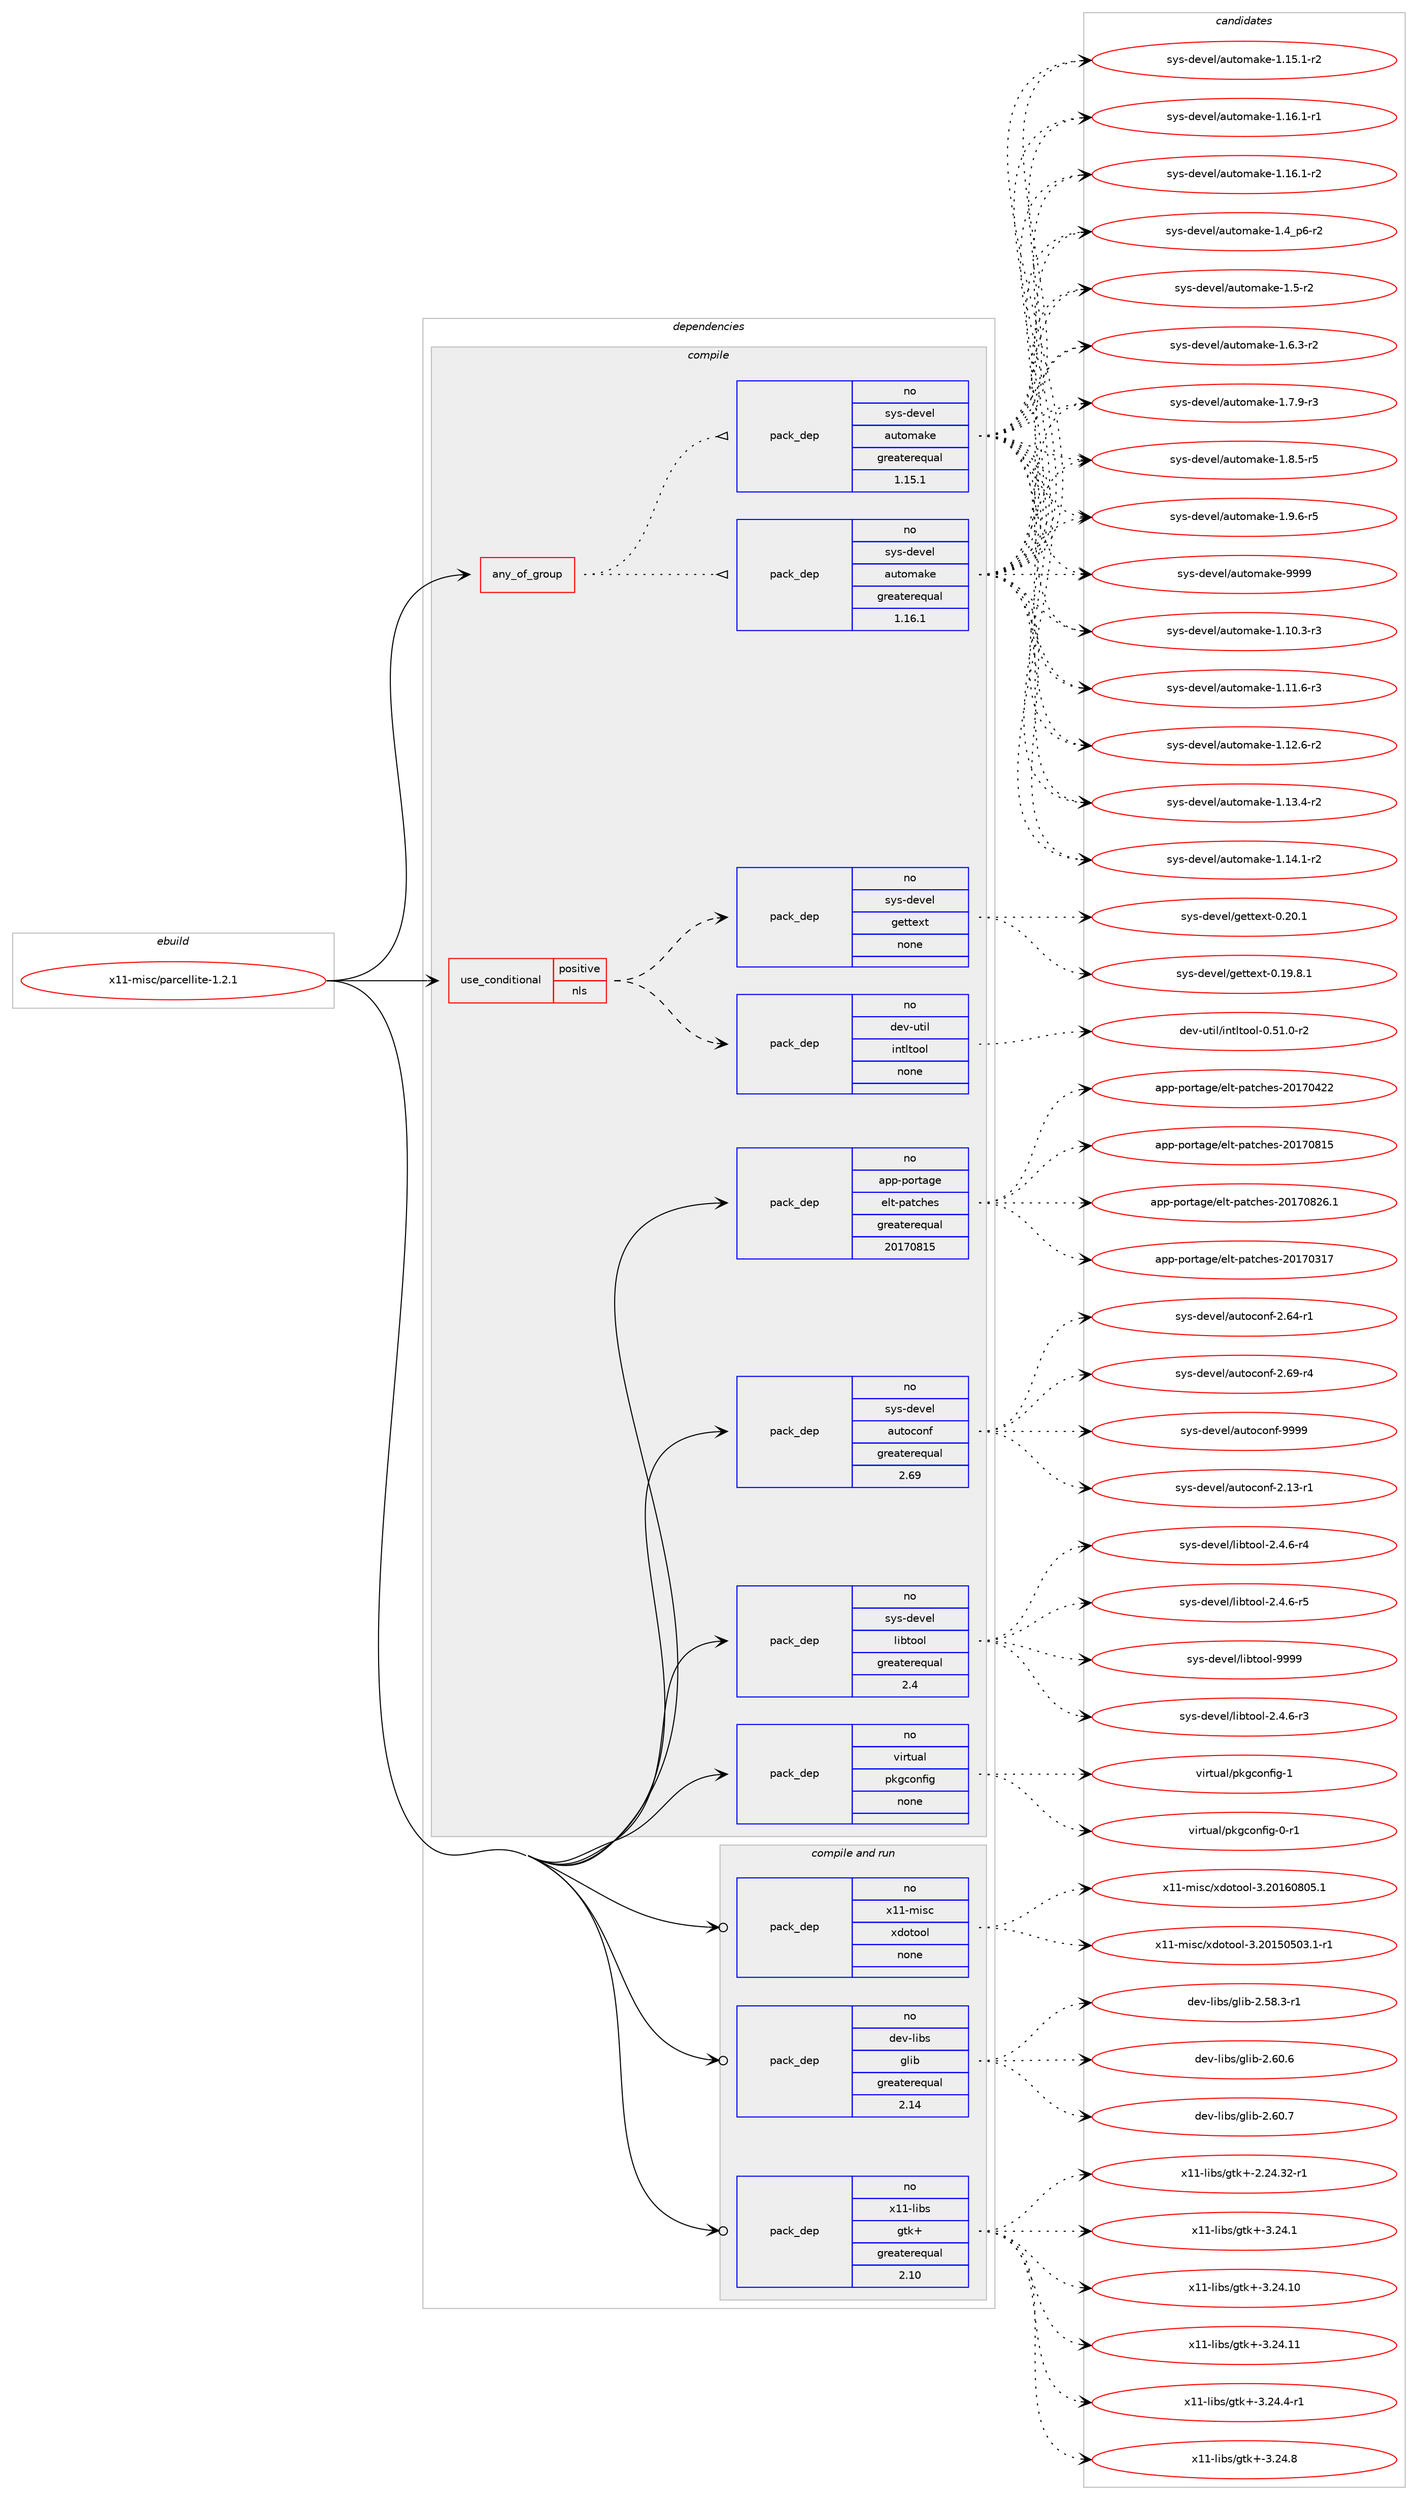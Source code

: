 digraph prolog {

# *************
# Graph options
# *************

newrank=true;
concentrate=true;
compound=true;
graph [rankdir=LR,fontname=Helvetica,fontsize=10,ranksep=1.5];#, ranksep=2.5, nodesep=0.2];
edge  [arrowhead=vee];
node  [fontname=Helvetica,fontsize=10];

# **********
# The ebuild
# **********

subgraph cluster_leftcol {
color=gray;
rank=same;
label=<<i>ebuild</i>>;
id [label="x11-misc/parcellite-1.2.1", color=red, width=4, href="../x11-misc/parcellite-1.2.1.svg"];
}

# ****************
# The dependencies
# ****************

subgraph cluster_midcol {
color=gray;
label=<<i>dependencies</i>>;
subgraph cluster_compile {
fillcolor="#eeeeee";
style=filled;
label=<<i>compile</i>>;
subgraph any16093 {
dependency919896 [label=<<TABLE BORDER="0" CELLBORDER="1" CELLSPACING="0" CELLPADDING="4"><TR><TD CELLPADDING="10">any_of_group</TD></TR></TABLE>>, shape=none, color=red];subgraph pack683355 {
dependency919897 [label=<<TABLE BORDER="0" CELLBORDER="1" CELLSPACING="0" CELLPADDING="4" WIDTH="220"><TR><TD ROWSPAN="6" CELLPADDING="30">pack_dep</TD></TR><TR><TD WIDTH="110">no</TD></TR><TR><TD>sys-devel</TD></TR><TR><TD>automake</TD></TR><TR><TD>greaterequal</TD></TR><TR><TD>1.16.1</TD></TR></TABLE>>, shape=none, color=blue];
}
dependency919896:e -> dependency919897:w [weight=20,style="dotted",arrowhead="oinv"];
subgraph pack683356 {
dependency919898 [label=<<TABLE BORDER="0" CELLBORDER="1" CELLSPACING="0" CELLPADDING="4" WIDTH="220"><TR><TD ROWSPAN="6" CELLPADDING="30">pack_dep</TD></TR><TR><TD WIDTH="110">no</TD></TR><TR><TD>sys-devel</TD></TR><TR><TD>automake</TD></TR><TR><TD>greaterequal</TD></TR><TR><TD>1.15.1</TD></TR></TABLE>>, shape=none, color=blue];
}
dependency919896:e -> dependency919898:w [weight=20,style="dotted",arrowhead="oinv"];
}
id:e -> dependency919896:w [weight=20,style="solid",arrowhead="vee"];
subgraph cond219857 {
dependency919899 [label=<<TABLE BORDER="0" CELLBORDER="1" CELLSPACING="0" CELLPADDING="4"><TR><TD ROWSPAN="3" CELLPADDING="10">use_conditional</TD></TR><TR><TD>positive</TD></TR><TR><TD>nls</TD></TR></TABLE>>, shape=none, color=red];
subgraph pack683357 {
dependency919900 [label=<<TABLE BORDER="0" CELLBORDER="1" CELLSPACING="0" CELLPADDING="4" WIDTH="220"><TR><TD ROWSPAN="6" CELLPADDING="30">pack_dep</TD></TR><TR><TD WIDTH="110">no</TD></TR><TR><TD>dev-util</TD></TR><TR><TD>intltool</TD></TR><TR><TD>none</TD></TR><TR><TD></TD></TR></TABLE>>, shape=none, color=blue];
}
dependency919899:e -> dependency919900:w [weight=20,style="dashed",arrowhead="vee"];
subgraph pack683358 {
dependency919901 [label=<<TABLE BORDER="0" CELLBORDER="1" CELLSPACING="0" CELLPADDING="4" WIDTH="220"><TR><TD ROWSPAN="6" CELLPADDING="30">pack_dep</TD></TR><TR><TD WIDTH="110">no</TD></TR><TR><TD>sys-devel</TD></TR><TR><TD>gettext</TD></TR><TR><TD>none</TD></TR><TR><TD></TD></TR></TABLE>>, shape=none, color=blue];
}
dependency919899:e -> dependency919901:w [weight=20,style="dashed",arrowhead="vee"];
}
id:e -> dependency919899:w [weight=20,style="solid",arrowhead="vee"];
subgraph pack683359 {
dependency919902 [label=<<TABLE BORDER="0" CELLBORDER="1" CELLSPACING="0" CELLPADDING="4" WIDTH="220"><TR><TD ROWSPAN="6" CELLPADDING="30">pack_dep</TD></TR><TR><TD WIDTH="110">no</TD></TR><TR><TD>app-portage</TD></TR><TR><TD>elt-patches</TD></TR><TR><TD>greaterequal</TD></TR><TR><TD>20170815</TD></TR></TABLE>>, shape=none, color=blue];
}
id:e -> dependency919902:w [weight=20,style="solid",arrowhead="vee"];
subgraph pack683360 {
dependency919903 [label=<<TABLE BORDER="0" CELLBORDER="1" CELLSPACING="0" CELLPADDING="4" WIDTH="220"><TR><TD ROWSPAN="6" CELLPADDING="30">pack_dep</TD></TR><TR><TD WIDTH="110">no</TD></TR><TR><TD>sys-devel</TD></TR><TR><TD>autoconf</TD></TR><TR><TD>greaterequal</TD></TR><TR><TD>2.69</TD></TR></TABLE>>, shape=none, color=blue];
}
id:e -> dependency919903:w [weight=20,style="solid",arrowhead="vee"];
subgraph pack683361 {
dependency919904 [label=<<TABLE BORDER="0" CELLBORDER="1" CELLSPACING="0" CELLPADDING="4" WIDTH="220"><TR><TD ROWSPAN="6" CELLPADDING="30">pack_dep</TD></TR><TR><TD WIDTH="110">no</TD></TR><TR><TD>sys-devel</TD></TR><TR><TD>libtool</TD></TR><TR><TD>greaterequal</TD></TR><TR><TD>2.4</TD></TR></TABLE>>, shape=none, color=blue];
}
id:e -> dependency919904:w [weight=20,style="solid",arrowhead="vee"];
subgraph pack683362 {
dependency919905 [label=<<TABLE BORDER="0" CELLBORDER="1" CELLSPACING="0" CELLPADDING="4" WIDTH="220"><TR><TD ROWSPAN="6" CELLPADDING="30">pack_dep</TD></TR><TR><TD WIDTH="110">no</TD></TR><TR><TD>virtual</TD></TR><TR><TD>pkgconfig</TD></TR><TR><TD>none</TD></TR><TR><TD></TD></TR></TABLE>>, shape=none, color=blue];
}
id:e -> dependency919905:w [weight=20,style="solid",arrowhead="vee"];
}
subgraph cluster_compileandrun {
fillcolor="#eeeeee";
style=filled;
label=<<i>compile and run</i>>;
subgraph pack683363 {
dependency919906 [label=<<TABLE BORDER="0" CELLBORDER="1" CELLSPACING="0" CELLPADDING="4" WIDTH="220"><TR><TD ROWSPAN="6" CELLPADDING="30">pack_dep</TD></TR><TR><TD WIDTH="110">no</TD></TR><TR><TD>dev-libs</TD></TR><TR><TD>glib</TD></TR><TR><TD>greaterequal</TD></TR><TR><TD>2.14</TD></TR></TABLE>>, shape=none, color=blue];
}
id:e -> dependency919906:w [weight=20,style="solid",arrowhead="odotvee"];
subgraph pack683364 {
dependency919907 [label=<<TABLE BORDER="0" CELLBORDER="1" CELLSPACING="0" CELLPADDING="4" WIDTH="220"><TR><TD ROWSPAN="6" CELLPADDING="30">pack_dep</TD></TR><TR><TD WIDTH="110">no</TD></TR><TR><TD>x11-libs</TD></TR><TR><TD>gtk+</TD></TR><TR><TD>greaterequal</TD></TR><TR><TD>2.10</TD></TR></TABLE>>, shape=none, color=blue];
}
id:e -> dependency919907:w [weight=20,style="solid",arrowhead="odotvee"];
subgraph pack683365 {
dependency919908 [label=<<TABLE BORDER="0" CELLBORDER="1" CELLSPACING="0" CELLPADDING="4" WIDTH="220"><TR><TD ROWSPAN="6" CELLPADDING="30">pack_dep</TD></TR><TR><TD WIDTH="110">no</TD></TR><TR><TD>x11-misc</TD></TR><TR><TD>xdotool</TD></TR><TR><TD>none</TD></TR><TR><TD></TD></TR></TABLE>>, shape=none, color=blue];
}
id:e -> dependency919908:w [weight=20,style="solid",arrowhead="odotvee"];
}
subgraph cluster_run {
fillcolor="#eeeeee";
style=filled;
label=<<i>run</i>>;
}
}

# **************
# The candidates
# **************

subgraph cluster_choices {
rank=same;
color=gray;
label=<<i>candidates</i>>;

subgraph choice683355 {
color=black;
nodesep=1;
choice11512111545100101118101108479711711611110997107101454946494846514511451 [label="sys-devel/automake-1.10.3-r3", color=red, width=4,href="../sys-devel/automake-1.10.3-r3.svg"];
choice11512111545100101118101108479711711611110997107101454946494946544511451 [label="sys-devel/automake-1.11.6-r3", color=red, width=4,href="../sys-devel/automake-1.11.6-r3.svg"];
choice11512111545100101118101108479711711611110997107101454946495046544511450 [label="sys-devel/automake-1.12.6-r2", color=red, width=4,href="../sys-devel/automake-1.12.6-r2.svg"];
choice11512111545100101118101108479711711611110997107101454946495146524511450 [label="sys-devel/automake-1.13.4-r2", color=red, width=4,href="../sys-devel/automake-1.13.4-r2.svg"];
choice11512111545100101118101108479711711611110997107101454946495246494511450 [label="sys-devel/automake-1.14.1-r2", color=red, width=4,href="../sys-devel/automake-1.14.1-r2.svg"];
choice11512111545100101118101108479711711611110997107101454946495346494511450 [label="sys-devel/automake-1.15.1-r2", color=red, width=4,href="../sys-devel/automake-1.15.1-r2.svg"];
choice11512111545100101118101108479711711611110997107101454946495446494511449 [label="sys-devel/automake-1.16.1-r1", color=red, width=4,href="../sys-devel/automake-1.16.1-r1.svg"];
choice11512111545100101118101108479711711611110997107101454946495446494511450 [label="sys-devel/automake-1.16.1-r2", color=red, width=4,href="../sys-devel/automake-1.16.1-r2.svg"];
choice115121115451001011181011084797117116111109971071014549465295112544511450 [label="sys-devel/automake-1.4_p6-r2", color=red, width=4,href="../sys-devel/automake-1.4_p6-r2.svg"];
choice11512111545100101118101108479711711611110997107101454946534511450 [label="sys-devel/automake-1.5-r2", color=red, width=4,href="../sys-devel/automake-1.5-r2.svg"];
choice115121115451001011181011084797117116111109971071014549465446514511450 [label="sys-devel/automake-1.6.3-r2", color=red, width=4,href="../sys-devel/automake-1.6.3-r2.svg"];
choice115121115451001011181011084797117116111109971071014549465546574511451 [label="sys-devel/automake-1.7.9-r3", color=red, width=4,href="../sys-devel/automake-1.7.9-r3.svg"];
choice115121115451001011181011084797117116111109971071014549465646534511453 [label="sys-devel/automake-1.8.5-r5", color=red, width=4,href="../sys-devel/automake-1.8.5-r5.svg"];
choice115121115451001011181011084797117116111109971071014549465746544511453 [label="sys-devel/automake-1.9.6-r5", color=red, width=4,href="../sys-devel/automake-1.9.6-r5.svg"];
choice115121115451001011181011084797117116111109971071014557575757 [label="sys-devel/automake-9999", color=red, width=4,href="../sys-devel/automake-9999.svg"];
dependency919897:e -> choice11512111545100101118101108479711711611110997107101454946494846514511451:w [style=dotted,weight="100"];
dependency919897:e -> choice11512111545100101118101108479711711611110997107101454946494946544511451:w [style=dotted,weight="100"];
dependency919897:e -> choice11512111545100101118101108479711711611110997107101454946495046544511450:w [style=dotted,weight="100"];
dependency919897:e -> choice11512111545100101118101108479711711611110997107101454946495146524511450:w [style=dotted,weight="100"];
dependency919897:e -> choice11512111545100101118101108479711711611110997107101454946495246494511450:w [style=dotted,weight="100"];
dependency919897:e -> choice11512111545100101118101108479711711611110997107101454946495346494511450:w [style=dotted,weight="100"];
dependency919897:e -> choice11512111545100101118101108479711711611110997107101454946495446494511449:w [style=dotted,weight="100"];
dependency919897:e -> choice11512111545100101118101108479711711611110997107101454946495446494511450:w [style=dotted,weight="100"];
dependency919897:e -> choice115121115451001011181011084797117116111109971071014549465295112544511450:w [style=dotted,weight="100"];
dependency919897:e -> choice11512111545100101118101108479711711611110997107101454946534511450:w [style=dotted,weight="100"];
dependency919897:e -> choice115121115451001011181011084797117116111109971071014549465446514511450:w [style=dotted,weight="100"];
dependency919897:e -> choice115121115451001011181011084797117116111109971071014549465546574511451:w [style=dotted,weight="100"];
dependency919897:e -> choice115121115451001011181011084797117116111109971071014549465646534511453:w [style=dotted,weight="100"];
dependency919897:e -> choice115121115451001011181011084797117116111109971071014549465746544511453:w [style=dotted,weight="100"];
dependency919897:e -> choice115121115451001011181011084797117116111109971071014557575757:w [style=dotted,weight="100"];
}
subgraph choice683356 {
color=black;
nodesep=1;
choice11512111545100101118101108479711711611110997107101454946494846514511451 [label="sys-devel/automake-1.10.3-r3", color=red, width=4,href="../sys-devel/automake-1.10.3-r3.svg"];
choice11512111545100101118101108479711711611110997107101454946494946544511451 [label="sys-devel/automake-1.11.6-r3", color=red, width=4,href="../sys-devel/automake-1.11.6-r3.svg"];
choice11512111545100101118101108479711711611110997107101454946495046544511450 [label="sys-devel/automake-1.12.6-r2", color=red, width=4,href="../sys-devel/automake-1.12.6-r2.svg"];
choice11512111545100101118101108479711711611110997107101454946495146524511450 [label="sys-devel/automake-1.13.4-r2", color=red, width=4,href="../sys-devel/automake-1.13.4-r2.svg"];
choice11512111545100101118101108479711711611110997107101454946495246494511450 [label="sys-devel/automake-1.14.1-r2", color=red, width=4,href="../sys-devel/automake-1.14.1-r2.svg"];
choice11512111545100101118101108479711711611110997107101454946495346494511450 [label="sys-devel/automake-1.15.1-r2", color=red, width=4,href="../sys-devel/automake-1.15.1-r2.svg"];
choice11512111545100101118101108479711711611110997107101454946495446494511449 [label="sys-devel/automake-1.16.1-r1", color=red, width=4,href="../sys-devel/automake-1.16.1-r1.svg"];
choice11512111545100101118101108479711711611110997107101454946495446494511450 [label="sys-devel/automake-1.16.1-r2", color=red, width=4,href="../sys-devel/automake-1.16.1-r2.svg"];
choice115121115451001011181011084797117116111109971071014549465295112544511450 [label="sys-devel/automake-1.4_p6-r2", color=red, width=4,href="../sys-devel/automake-1.4_p6-r2.svg"];
choice11512111545100101118101108479711711611110997107101454946534511450 [label="sys-devel/automake-1.5-r2", color=red, width=4,href="../sys-devel/automake-1.5-r2.svg"];
choice115121115451001011181011084797117116111109971071014549465446514511450 [label="sys-devel/automake-1.6.3-r2", color=red, width=4,href="../sys-devel/automake-1.6.3-r2.svg"];
choice115121115451001011181011084797117116111109971071014549465546574511451 [label="sys-devel/automake-1.7.9-r3", color=red, width=4,href="../sys-devel/automake-1.7.9-r3.svg"];
choice115121115451001011181011084797117116111109971071014549465646534511453 [label="sys-devel/automake-1.8.5-r5", color=red, width=4,href="../sys-devel/automake-1.8.5-r5.svg"];
choice115121115451001011181011084797117116111109971071014549465746544511453 [label="sys-devel/automake-1.9.6-r5", color=red, width=4,href="../sys-devel/automake-1.9.6-r5.svg"];
choice115121115451001011181011084797117116111109971071014557575757 [label="sys-devel/automake-9999", color=red, width=4,href="../sys-devel/automake-9999.svg"];
dependency919898:e -> choice11512111545100101118101108479711711611110997107101454946494846514511451:w [style=dotted,weight="100"];
dependency919898:e -> choice11512111545100101118101108479711711611110997107101454946494946544511451:w [style=dotted,weight="100"];
dependency919898:e -> choice11512111545100101118101108479711711611110997107101454946495046544511450:w [style=dotted,weight="100"];
dependency919898:e -> choice11512111545100101118101108479711711611110997107101454946495146524511450:w [style=dotted,weight="100"];
dependency919898:e -> choice11512111545100101118101108479711711611110997107101454946495246494511450:w [style=dotted,weight="100"];
dependency919898:e -> choice11512111545100101118101108479711711611110997107101454946495346494511450:w [style=dotted,weight="100"];
dependency919898:e -> choice11512111545100101118101108479711711611110997107101454946495446494511449:w [style=dotted,weight="100"];
dependency919898:e -> choice11512111545100101118101108479711711611110997107101454946495446494511450:w [style=dotted,weight="100"];
dependency919898:e -> choice115121115451001011181011084797117116111109971071014549465295112544511450:w [style=dotted,weight="100"];
dependency919898:e -> choice11512111545100101118101108479711711611110997107101454946534511450:w [style=dotted,weight="100"];
dependency919898:e -> choice115121115451001011181011084797117116111109971071014549465446514511450:w [style=dotted,weight="100"];
dependency919898:e -> choice115121115451001011181011084797117116111109971071014549465546574511451:w [style=dotted,weight="100"];
dependency919898:e -> choice115121115451001011181011084797117116111109971071014549465646534511453:w [style=dotted,weight="100"];
dependency919898:e -> choice115121115451001011181011084797117116111109971071014549465746544511453:w [style=dotted,weight="100"];
dependency919898:e -> choice115121115451001011181011084797117116111109971071014557575757:w [style=dotted,weight="100"];
}
subgraph choice683357 {
color=black;
nodesep=1;
choice1001011184511711610510847105110116108116111111108454846534946484511450 [label="dev-util/intltool-0.51.0-r2", color=red, width=4,href="../dev-util/intltool-0.51.0-r2.svg"];
dependency919900:e -> choice1001011184511711610510847105110116108116111111108454846534946484511450:w [style=dotted,weight="100"];
}
subgraph choice683358 {
color=black;
nodesep=1;
choice1151211154510010111810110847103101116116101120116454846495746564649 [label="sys-devel/gettext-0.19.8.1", color=red, width=4,href="../sys-devel/gettext-0.19.8.1.svg"];
choice115121115451001011181011084710310111611610112011645484650484649 [label="sys-devel/gettext-0.20.1", color=red, width=4,href="../sys-devel/gettext-0.20.1.svg"];
dependency919901:e -> choice1151211154510010111810110847103101116116101120116454846495746564649:w [style=dotted,weight="100"];
dependency919901:e -> choice115121115451001011181011084710310111611610112011645484650484649:w [style=dotted,weight="100"];
}
subgraph choice683359 {
color=black;
nodesep=1;
choice97112112451121111141169710310147101108116451129711699104101115455048495548514955 [label="app-portage/elt-patches-20170317", color=red, width=4,href="../app-portage/elt-patches-20170317.svg"];
choice97112112451121111141169710310147101108116451129711699104101115455048495548525050 [label="app-portage/elt-patches-20170422", color=red, width=4,href="../app-portage/elt-patches-20170422.svg"];
choice97112112451121111141169710310147101108116451129711699104101115455048495548564953 [label="app-portage/elt-patches-20170815", color=red, width=4,href="../app-portage/elt-patches-20170815.svg"];
choice971121124511211111411697103101471011081164511297116991041011154550484955485650544649 [label="app-portage/elt-patches-20170826.1", color=red, width=4,href="../app-portage/elt-patches-20170826.1.svg"];
dependency919902:e -> choice97112112451121111141169710310147101108116451129711699104101115455048495548514955:w [style=dotted,weight="100"];
dependency919902:e -> choice97112112451121111141169710310147101108116451129711699104101115455048495548525050:w [style=dotted,weight="100"];
dependency919902:e -> choice97112112451121111141169710310147101108116451129711699104101115455048495548564953:w [style=dotted,weight="100"];
dependency919902:e -> choice971121124511211111411697103101471011081164511297116991041011154550484955485650544649:w [style=dotted,weight="100"];
}
subgraph choice683360 {
color=black;
nodesep=1;
choice1151211154510010111810110847971171161119911111010245504649514511449 [label="sys-devel/autoconf-2.13-r1", color=red, width=4,href="../sys-devel/autoconf-2.13-r1.svg"];
choice1151211154510010111810110847971171161119911111010245504654524511449 [label="sys-devel/autoconf-2.64-r1", color=red, width=4,href="../sys-devel/autoconf-2.64-r1.svg"];
choice1151211154510010111810110847971171161119911111010245504654574511452 [label="sys-devel/autoconf-2.69-r4", color=red, width=4,href="../sys-devel/autoconf-2.69-r4.svg"];
choice115121115451001011181011084797117116111991111101024557575757 [label="sys-devel/autoconf-9999", color=red, width=4,href="../sys-devel/autoconf-9999.svg"];
dependency919903:e -> choice1151211154510010111810110847971171161119911111010245504649514511449:w [style=dotted,weight="100"];
dependency919903:e -> choice1151211154510010111810110847971171161119911111010245504654524511449:w [style=dotted,weight="100"];
dependency919903:e -> choice1151211154510010111810110847971171161119911111010245504654574511452:w [style=dotted,weight="100"];
dependency919903:e -> choice115121115451001011181011084797117116111991111101024557575757:w [style=dotted,weight="100"];
}
subgraph choice683361 {
color=black;
nodesep=1;
choice1151211154510010111810110847108105981161111111084550465246544511451 [label="sys-devel/libtool-2.4.6-r3", color=red, width=4,href="../sys-devel/libtool-2.4.6-r3.svg"];
choice1151211154510010111810110847108105981161111111084550465246544511452 [label="sys-devel/libtool-2.4.6-r4", color=red, width=4,href="../sys-devel/libtool-2.4.6-r4.svg"];
choice1151211154510010111810110847108105981161111111084550465246544511453 [label="sys-devel/libtool-2.4.6-r5", color=red, width=4,href="../sys-devel/libtool-2.4.6-r5.svg"];
choice1151211154510010111810110847108105981161111111084557575757 [label="sys-devel/libtool-9999", color=red, width=4,href="../sys-devel/libtool-9999.svg"];
dependency919904:e -> choice1151211154510010111810110847108105981161111111084550465246544511451:w [style=dotted,weight="100"];
dependency919904:e -> choice1151211154510010111810110847108105981161111111084550465246544511452:w [style=dotted,weight="100"];
dependency919904:e -> choice1151211154510010111810110847108105981161111111084550465246544511453:w [style=dotted,weight="100"];
dependency919904:e -> choice1151211154510010111810110847108105981161111111084557575757:w [style=dotted,weight="100"];
}
subgraph choice683362 {
color=black;
nodesep=1;
choice11810511411611797108471121071039911111010210510345484511449 [label="virtual/pkgconfig-0-r1", color=red, width=4,href="../virtual/pkgconfig-0-r1.svg"];
choice1181051141161179710847112107103991111101021051034549 [label="virtual/pkgconfig-1", color=red, width=4,href="../virtual/pkgconfig-1.svg"];
dependency919905:e -> choice11810511411611797108471121071039911111010210510345484511449:w [style=dotted,weight="100"];
dependency919905:e -> choice1181051141161179710847112107103991111101021051034549:w [style=dotted,weight="100"];
}
subgraph choice683363 {
color=black;
nodesep=1;
choice10010111845108105981154710310810598455046535646514511449 [label="dev-libs/glib-2.58.3-r1", color=red, width=4,href="../dev-libs/glib-2.58.3-r1.svg"];
choice1001011184510810598115471031081059845504654484654 [label="dev-libs/glib-2.60.6", color=red, width=4,href="../dev-libs/glib-2.60.6.svg"];
choice1001011184510810598115471031081059845504654484655 [label="dev-libs/glib-2.60.7", color=red, width=4,href="../dev-libs/glib-2.60.7.svg"];
dependency919906:e -> choice10010111845108105981154710310810598455046535646514511449:w [style=dotted,weight="100"];
dependency919906:e -> choice1001011184510810598115471031081059845504654484654:w [style=dotted,weight="100"];
dependency919906:e -> choice1001011184510810598115471031081059845504654484655:w [style=dotted,weight="100"];
}
subgraph choice683364 {
color=black;
nodesep=1;
choice12049494510810598115471031161074345504650524651504511449 [label="x11-libs/gtk+-2.24.32-r1", color=red, width=4,href="../x11-libs/gtk+-2.24.32-r1.svg"];
choice12049494510810598115471031161074345514650524649 [label="x11-libs/gtk+-3.24.1", color=red, width=4,href="../x11-libs/gtk+-3.24.1.svg"];
choice1204949451081059811547103116107434551465052464948 [label="x11-libs/gtk+-3.24.10", color=red, width=4,href="../x11-libs/gtk+-3.24.10.svg"];
choice1204949451081059811547103116107434551465052464949 [label="x11-libs/gtk+-3.24.11", color=red, width=4,href="../x11-libs/gtk+-3.24.11.svg"];
choice120494945108105981154710311610743455146505246524511449 [label="x11-libs/gtk+-3.24.4-r1", color=red, width=4,href="../x11-libs/gtk+-3.24.4-r1.svg"];
choice12049494510810598115471031161074345514650524656 [label="x11-libs/gtk+-3.24.8", color=red, width=4,href="../x11-libs/gtk+-3.24.8.svg"];
dependency919907:e -> choice12049494510810598115471031161074345504650524651504511449:w [style=dotted,weight="100"];
dependency919907:e -> choice12049494510810598115471031161074345514650524649:w [style=dotted,weight="100"];
dependency919907:e -> choice1204949451081059811547103116107434551465052464948:w [style=dotted,weight="100"];
dependency919907:e -> choice1204949451081059811547103116107434551465052464949:w [style=dotted,weight="100"];
dependency919907:e -> choice120494945108105981154710311610743455146505246524511449:w [style=dotted,weight="100"];
dependency919907:e -> choice12049494510810598115471031161074345514650524656:w [style=dotted,weight="100"];
}
subgraph choice683365 {
color=black;
nodesep=1;
choice1204949451091051159947120100111116111111108455146504849534853485146494511449 [label="x11-misc/xdotool-3.20150503.1-r1", color=red, width=4,href="../x11-misc/xdotool-3.20150503.1-r1.svg"];
choice120494945109105115994712010011111611111110845514650484954485648534649 [label="x11-misc/xdotool-3.20160805.1", color=red, width=4,href="../x11-misc/xdotool-3.20160805.1.svg"];
dependency919908:e -> choice1204949451091051159947120100111116111111108455146504849534853485146494511449:w [style=dotted,weight="100"];
dependency919908:e -> choice120494945109105115994712010011111611111110845514650484954485648534649:w [style=dotted,weight="100"];
}
}

}
